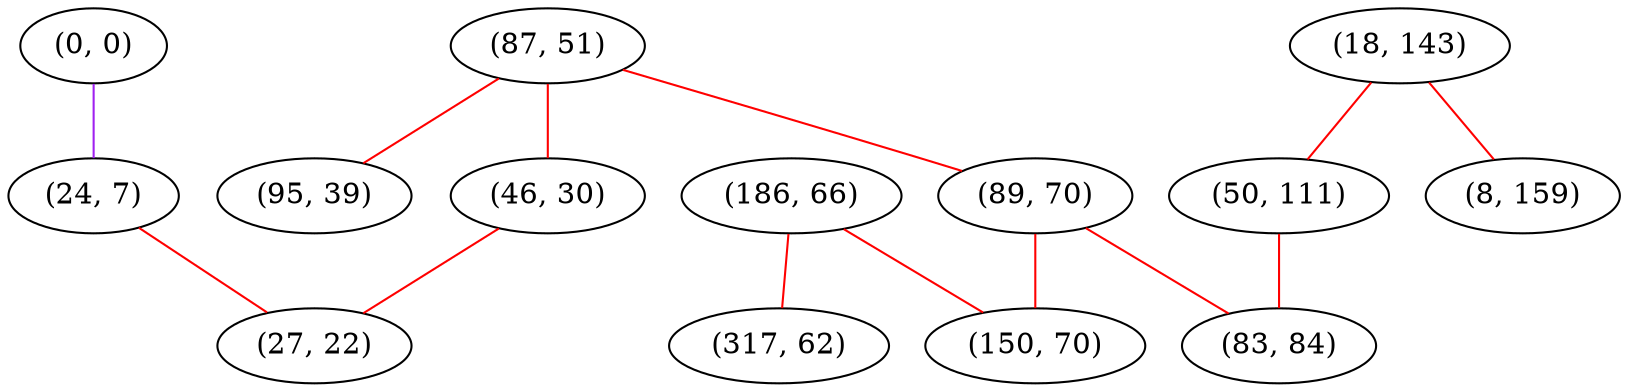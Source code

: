 graph "" {
"(87, 51)";
"(0, 0)";
"(95, 39)";
"(24, 7)";
"(46, 30)";
"(18, 143)";
"(89, 70)";
"(8, 159)";
"(186, 66)";
"(50, 111)";
"(317, 62)";
"(150, 70)";
"(83, 84)";
"(27, 22)";
"(87, 51)" -- "(89, 70)"  [color=red, key=0, weight=1];
"(87, 51)" -- "(95, 39)"  [color=red, key=0, weight=1];
"(87, 51)" -- "(46, 30)"  [color=red, key=0, weight=1];
"(0, 0)" -- "(24, 7)"  [color=purple, key=0, weight=4];
"(24, 7)" -- "(27, 22)"  [color=red, key=0, weight=1];
"(46, 30)" -- "(27, 22)"  [color=red, key=0, weight=1];
"(18, 143)" -- "(50, 111)"  [color=red, key=0, weight=1];
"(18, 143)" -- "(8, 159)"  [color=red, key=0, weight=1];
"(89, 70)" -- "(83, 84)"  [color=red, key=0, weight=1];
"(89, 70)" -- "(150, 70)"  [color=red, key=0, weight=1];
"(186, 66)" -- "(317, 62)"  [color=red, key=0, weight=1];
"(186, 66)" -- "(150, 70)"  [color=red, key=0, weight=1];
"(50, 111)" -- "(83, 84)"  [color=red, key=0, weight=1];
}
